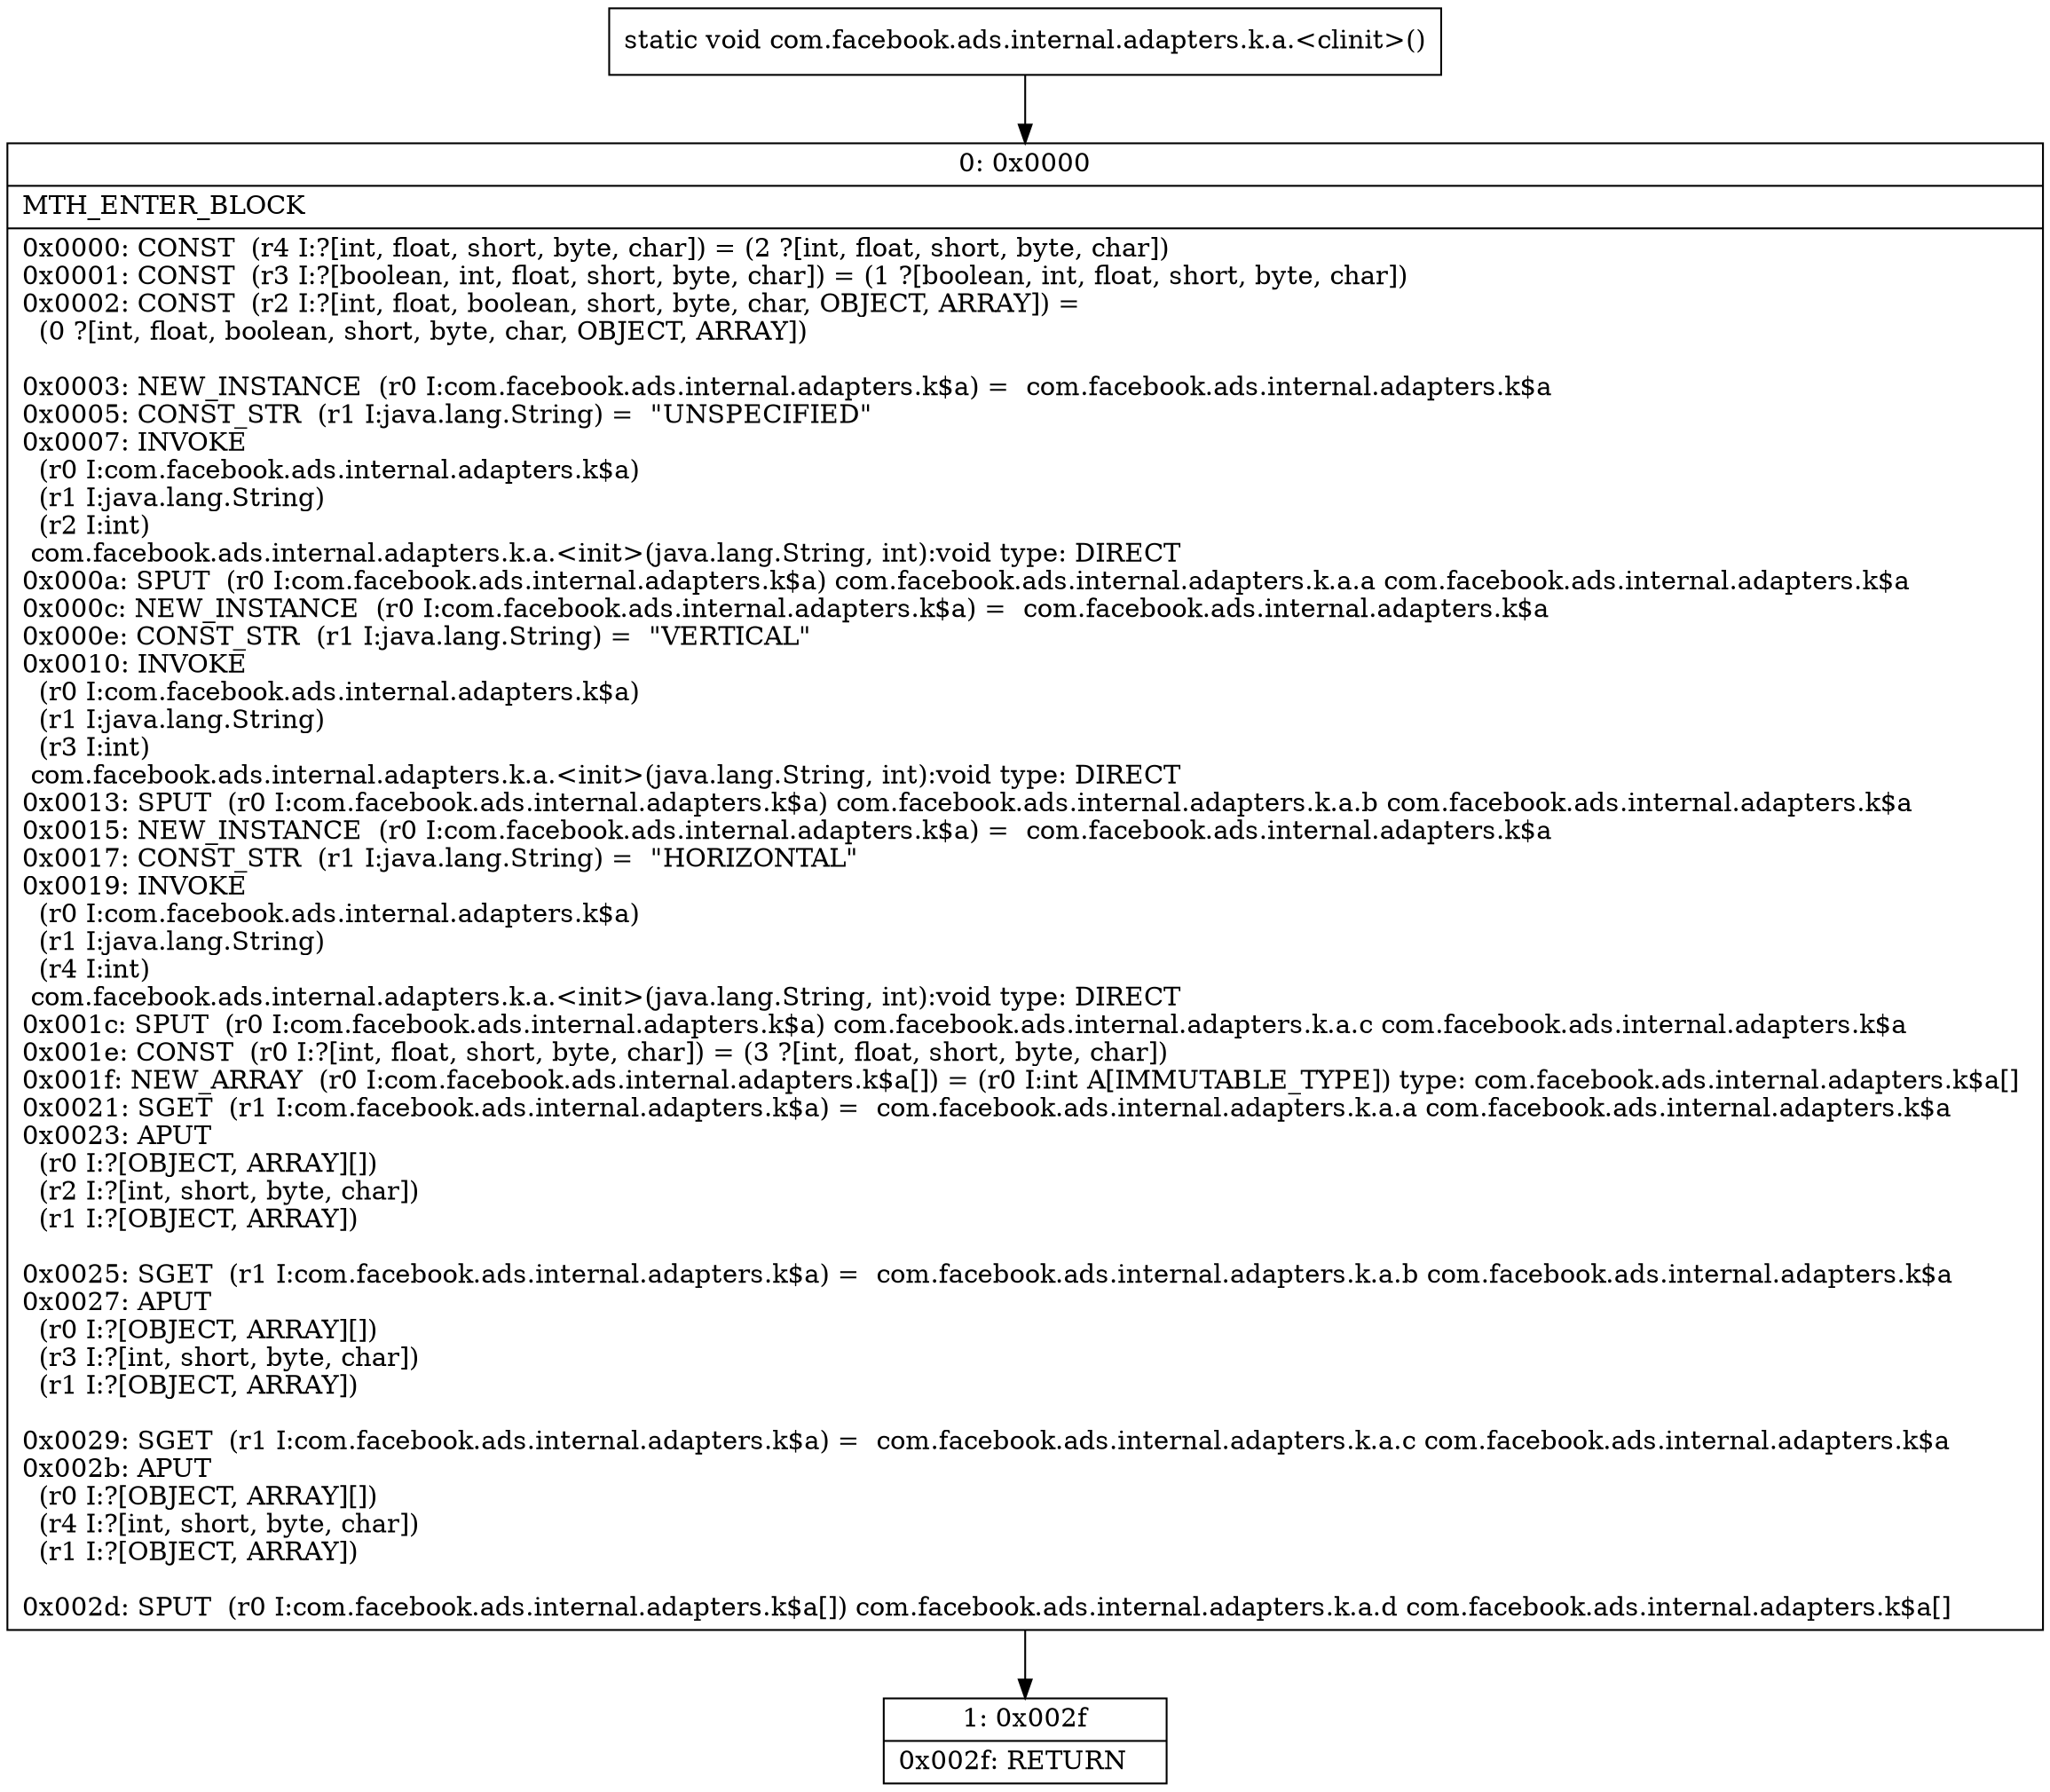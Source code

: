 digraph "CFG forcom.facebook.ads.internal.adapters.k.a.\<clinit\>()V" {
Node_0 [shape=record,label="{0\:\ 0x0000|MTH_ENTER_BLOCK\l|0x0000: CONST  (r4 I:?[int, float, short, byte, char]) = (2 ?[int, float, short, byte, char]) \l0x0001: CONST  (r3 I:?[boolean, int, float, short, byte, char]) = (1 ?[boolean, int, float, short, byte, char]) \l0x0002: CONST  (r2 I:?[int, float, boolean, short, byte, char, OBJECT, ARRAY]) = \l  (0 ?[int, float, boolean, short, byte, char, OBJECT, ARRAY])\l \l0x0003: NEW_INSTANCE  (r0 I:com.facebook.ads.internal.adapters.k$a) =  com.facebook.ads.internal.adapters.k$a \l0x0005: CONST_STR  (r1 I:java.lang.String) =  \"UNSPECIFIED\" \l0x0007: INVOKE  \l  (r0 I:com.facebook.ads.internal.adapters.k$a)\l  (r1 I:java.lang.String)\l  (r2 I:int)\l com.facebook.ads.internal.adapters.k.a.\<init\>(java.lang.String, int):void type: DIRECT \l0x000a: SPUT  (r0 I:com.facebook.ads.internal.adapters.k$a) com.facebook.ads.internal.adapters.k.a.a com.facebook.ads.internal.adapters.k$a \l0x000c: NEW_INSTANCE  (r0 I:com.facebook.ads.internal.adapters.k$a) =  com.facebook.ads.internal.adapters.k$a \l0x000e: CONST_STR  (r1 I:java.lang.String) =  \"VERTICAL\" \l0x0010: INVOKE  \l  (r0 I:com.facebook.ads.internal.adapters.k$a)\l  (r1 I:java.lang.String)\l  (r3 I:int)\l com.facebook.ads.internal.adapters.k.a.\<init\>(java.lang.String, int):void type: DIRECT \l0x0013: SPUT  (r0 I:com.facebook.ads.internal.adapters.k$a) com.facebook.ads.internal.adapters.k.a.b com.facebook.ads.internal.adapters.k$a \l0x0015: NEW_INSTANCE  (r0 I:com.facebook.ads.internal.adapters.k$a) =  com.facebook.ads.internal.adapters.k$a \l0x0017: CONST_STR  (r1 I:java.lang.String) =  \"HORIZONTAL\" \l0x0019: INVOKE  \l  (r0 I:com.facebook.ads.internal.adapters.k$a)\l  (r1 I:java.lang.String)\l  (r4 I:int)\l com.facebook.ads.internal.adapters.k.a.\<init\>(java.lang.String, int):void type: DIRECT \l0x001c: SPUT  (r0 I:com.facebook.ads.internal.adapters.k$a) com.facebook.ads.internal.adapters.k.a.c com.facebook.ads.internal.adapters.k$a \l0x001e: CONST  (r0 I:?[int, float, short, byte, char]) = (3 ?[int, float, short, byte, char]) \l0x001f: NEW_ARRAY  (r0 I:com.facebook.ads.internal.adapters.k$a[]) = (r0 I:int A[IMMUTABLE_TYPE]) type: com.facebook.ads.internal.adapters.k$a[] \l0x0021: SGET  (r1 I:com.facebook.ads.internal.adapters.k$a) =  com.facebook.ads.internal.adapters.k.a.a com.facebook.ads.internal.adapters.k$a \l0x0023: APUT  \l  (r0 I:?[OBJECT, ARRAY][])\l  (r2 I:?[int, short, byte, char])\l  (r1 I:?[OBJECT, ARRAY])\l \l0x0025: SGET  (r1 I:com.facebook.ads.internal.adapters.k$a) =  com.facebook.ads.internal.adapters.k.a.b com.facebook.ads.internal.adapters.k$a \l0x0027: APUT  \l  (r0 I:?[OBJECT, ARRAY][])\l  (r3 I:?[int, short, byte, char])\l  (r1 I:?[OBJECT, ARRAY])\l \l0x0029: SGET  (r1 I:com.facebook.ads.internal.adapters.k$a) =  com.facebook.ads.internal.adapters.k.a.c com.facebook.ads.internal.adapters.k$a \l0x002b: APUT  \l  (r0 I:?[OBJECT, ARRAY][])\l  (r4 I:?[int, short, byte, char])\l  (r1 I:?[OBJECT, ARRAY])\l \l0x002d: SPUT  (r0 I:com.facebook.ads.internal.adapters.k$a[]) com.facebook.ads.internal.adapters.k.a.d com.facebook.ads.internal.adapters.k$a[] \l}"];
Node_1 [shape=record,label="{1\:\ 0x002f|0x002f: RETURN   \l}"];
MethodNode[shape=record,label="{static void com.facebook.ads.internal.adapters.k.a.\<clinit\>() }"];
MethodNode -> Node_0;
Node_0 -> Node_1;
}

